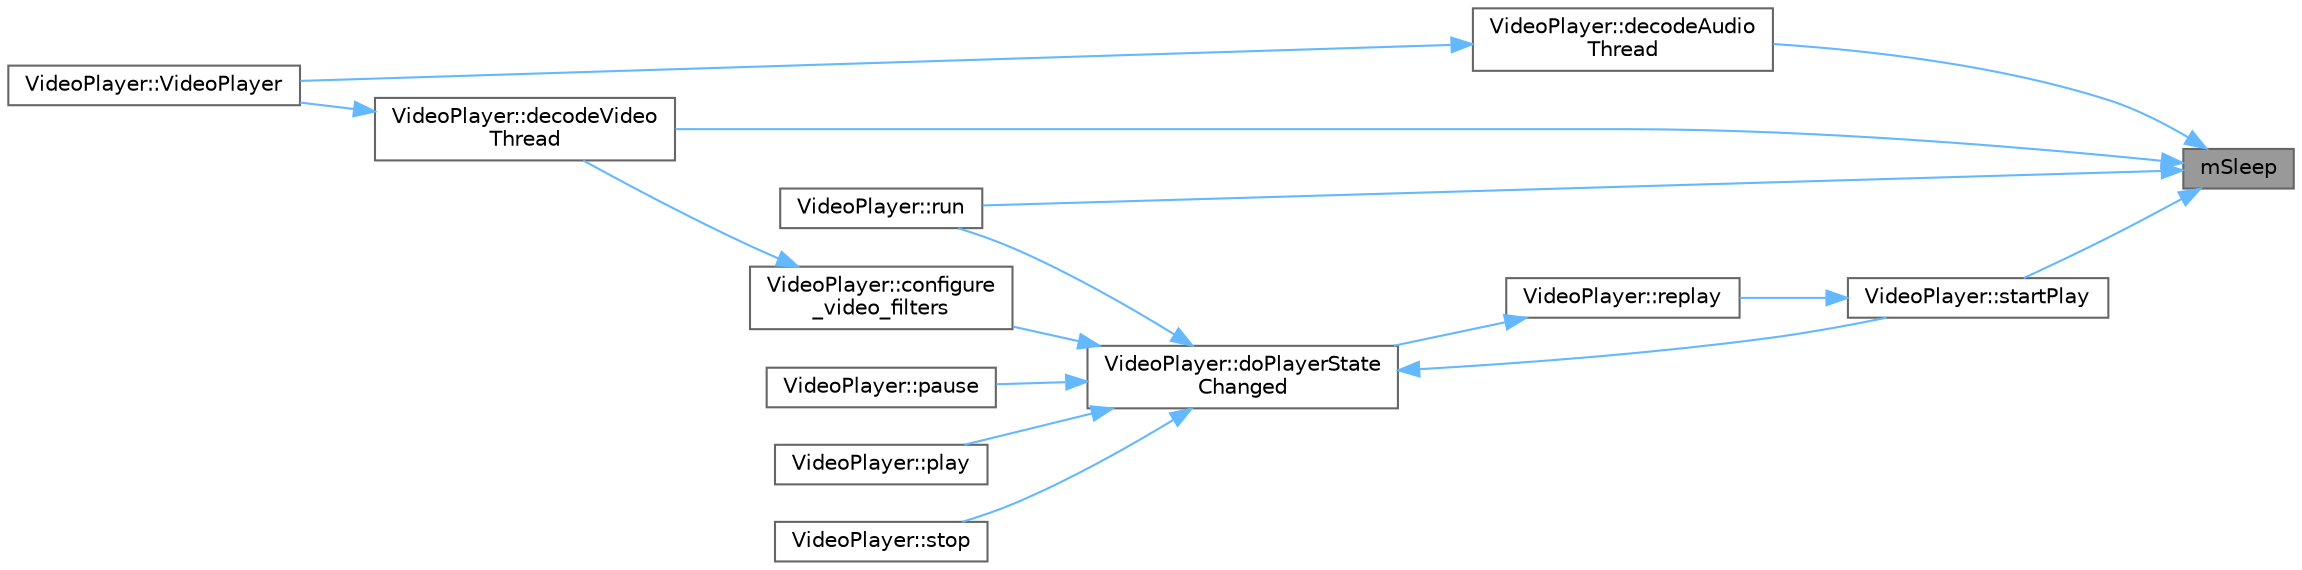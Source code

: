 digraph "mSleep"
{
 // LATEX_PDF_SIZE
  bgcolor="transparent";
  edge [fontname=Helvetica,fontsize=10,labelfontname=Helvetica,labelfontsize=10];
  node [fontname=Helvetica,fontsize=10,shape=box,height=0.2,width=0.4];
  rankdir="RL";
  Node1 [id="Node000001",label="mSleep",height=0.2,width=0.4,color="gray40", fillcolor="grey60", style="filled", fontcolor="black",tooltip="跨平台毫秒级睡眠函数"];
  Node1 -> Node2 [id="edge1_Node000001_Node000002",dir="back",color="steelblue1",style="solid",tooltip=" "];
  Node2 [id="Node000002",label="VideoPlayer::decodeAudio\lThread",height=0.2,width=0.4,color="grey40", fillcolor="white", style="filled",URL="$class_video_player.html#a2ba33c6ddac0c818dd97209894fb9c09",tooltip="音频解码线程函数"];
  Node2 -> Node3 [id="edge2_Node000002_Node000003",dir="back",color="steelblue1",style="solid",tooltip=" "];
  Node3 [id="Node000003",label="VideoPlayer::VideoPlayer",height=0.2,width=0.4,color="grey40", fillcolor="white", style="filled",URL="$class_video_player.html#a9f13805a2a52cdaa95bd96248941e89b",tooltip="构造函数"];
  Node1 -> Node4 [id="edge3_Node000001_Node000004",dir="back",color="steelblue1",style="solid",tooltip=" "];
  Node4 [id="Node000004",label="VideoPlayer::decodeVideo\lThread",height=0.2,width=0.4,color="grey40", fillcolor="white", style="filled",URL="$class_video_player.html#a3dc80fcbdb85689f912b45f6eb534028",tooltip="视频解码线程函数"];
  Node4 -> Node3 [id="edge4_Node000004_Node000003",dir="back",color="steelblue1",style="solid",tooltip=" "];
  Node1 -> Node5 [id="edge5_Node000001_Node000005",dir="back",color="steelblue1",style="solid",tooltip=" "];
  Node5 [id="Node000005",label="VideoPlayer::run",height=0.2,width=0.4,color="grey40", fillcolor="white", style="filled",URL="$class_video_player.html#a13a43e6d814de94978c515cb084873b1",tooltip="读取视频文件线程函数"];
  Node1 -> Node6 [id="edge6_Node000001_Node000006",dir="back",color="steelblue1",style="solid",tooltip=" "];
  Node6 [id="Node000006",label="VideoPlayer::startPlay",height=0.2,width=0.4,color="grey40", fillcolor="white", style="filled",URL="$class_video_player.html#a162d83f6026c9f6be69d9c74a9979bc9",tooltip="开始播放"];
  Node6 -> Node7 [id="edge7_Node000006_Node000007",dir="back",color="steelblue1",style="solid",tooltip=" "];
  Node7 [id="Node000007",label="VideoPlayer::replay",height=0.2,width=0.4,color="grey40", fillcolor="white", style="filled",URL="$class_video_player.html#a97827e51f022776ec533db2579e110a5",tooltip="重新播放"];
  Node7 -> Node8 [id="edge8_Node000007_Node000008",dir="back",color="steelblue1",style="solid",tooltip=" "];
  Node8 [id="Node000008",label="VideoPlayer::doPlayerState\lChanged",height=0.2,width=0.4,color="grey40", fillcolor="white", style="filled",URL="$class_video_player.html#a22bc616c65129c31d2c75f4ed881c44a",tooltip="播放器状态变更回调"];
  Node8 -> Node9 [id="edge9_Node000008_Node000009",dir="back",color="steelblue1",style="solid",tooltip=" "];
  Node9 [id="Node000009",label="VideoPlayer::configure\l_video_filters",height=0.2,width=0.4,color="grey40", fillcolor="white", style="filled",URL="$class_video_player.html#aed20f78ebe0b43d0e204e06be360f606",tooltip="配置视频滤镜"];
  Node9 -> Node4 [id="edge10_Node000009_Node000004",dir="back",color="steelblue1",style="solid",tooltip=" "];
  Node8 -> Node10 [id="edge11_Node000008_Node000010",dir="back",color="steelblue1",style="solid",tooltip=" "];
  Node10 [id="Node000010",label="VideoPlayer::pause",height=0.2,width=0.4,color="grey40", fillcolor="white", style="filled",URL="$class_video_player.html#a2853250ac5b9806e29d41f6f37b3b7f0",tooltip="暂停播放"];
  Node8 -> Node11 [id="edge12_Node000008_Node000011",dir="back",color="steelblue1",style="solid",tooltip=" "];
  Node11 [id="Node000011",label="VideoPlayer::play",height=0.2,width=0.4,color="grey40", fillcolor="white", style="filled",URL="$class_video_player.html#a0fd902a086b972b820de2959bc9dcaea",tooltip="继续播放"];
  Node8 -> Node5 [id="edge13_Node000008_Node000005",dir="back",color="steelblue1",style="solid",tooltip=" "];
  Node8 -> Node6 [id="edge14_Node000008_Node000006",dir="back",color="steelblue1",style="solid",tooltip=" "];
  Node8 -> Node12 [id="edge15_Node000008_Node000012",dir="back",color="steelblue1",style="solid",tooltip=" "];
  Node12 [id="Node000012",label="VideoPlayer::stop",height=0.2,width=0.4,color="grey40", fillcolor="white", style="filled",URL="$class_video_player.html#af116cf31ffdcae8c9cd5bb184d339a77",tooltip="停止播放"];
}
